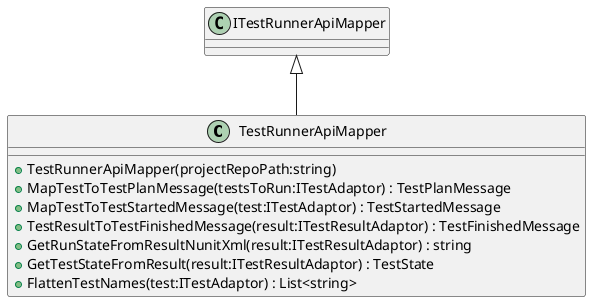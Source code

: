 @startuml
class TestRunnerApiMapper {
    + TestRunnerApiMapper(projectRepoPath:string)
    + MapTestToTestPlanMessage(testsToRun:ITestAdaptor) : TestPlanMessage
    + MapTestToTestStartedMessage(test:ITestAdaptor) : TestStartedMessage
    + TestResultToTestFinishedMessage(result:ITestResultAdaptor) : TestFinishedMessage
    + GetRunStateFromResultNunitXml(result:ITestResultAdaptor) : string
    + GetTestStateFromResult(result:ITestResultAdaptor) : TestState
    + FlattenTestNames(test:ITestAdaptor) : List<string>
}
ITestRunnerApiMapper <|-- TestRunnerApiMapper
@enduml

